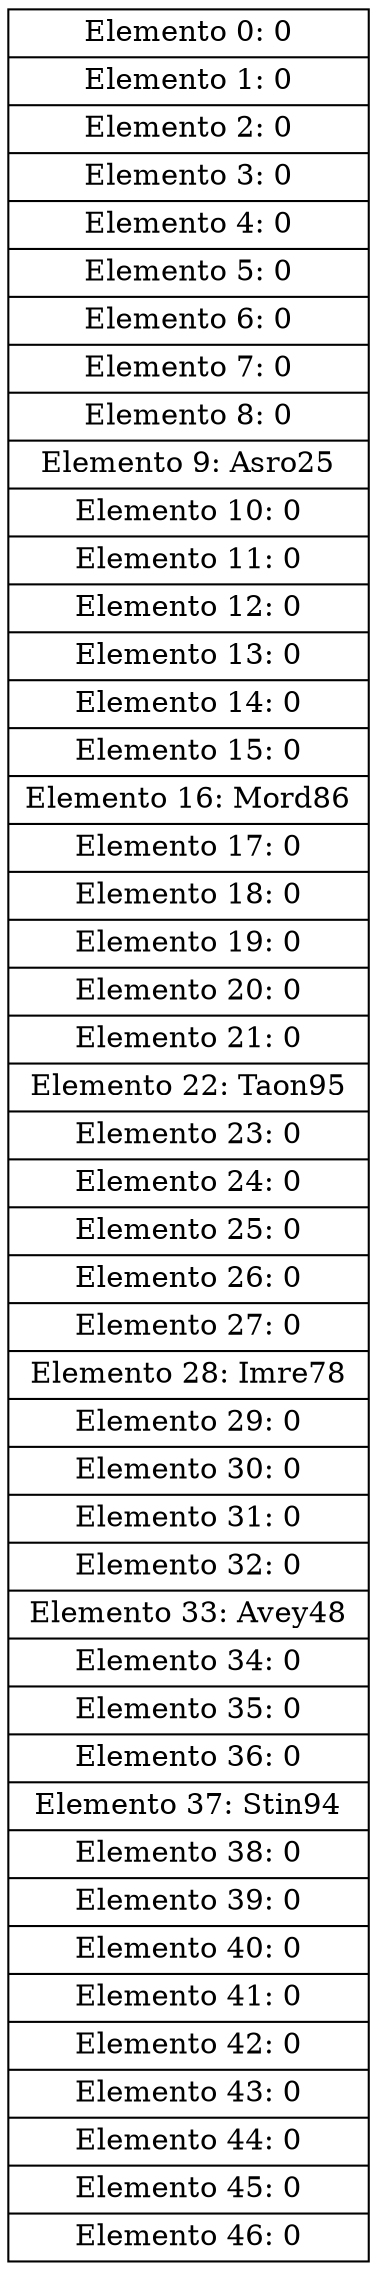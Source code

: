 digraph{
rankdir=LR
node [shape=record];
Hash [label="<f0> Elemento 0: 0|<f1> Elemento 1: 0|<f2> Elemento 2: 0|<f3> Elemento 3: 0|<f4> Elemento 4: 0|<f5> Elemento 5: 0|<f6> Elemento 6: 0|<f7> Elemento 7: 0|<f8> Elemento 8: 0|<f9> Elemento 9: Asro25|<f10> Elemento 10: 0|<f11> Elemento 11: 0|<f12> Elemento 12: 0|<f13> Elemento 13: 0|<f14> Elemento 14: 0|<f15> Elemento 15: 0|<f16> Elemento 16: Mord86|<f17> Elemento 17: 0|<f18> Elemento 18: 0|<f19> Elemento 19: 0|<f20> Elemento 20: 0|<f21> Elemento 21: 0|<f22> Elemento 22: Taon95|<f23> Elemento 23: 0|<f24> Elemento 24: 0|<f25> Elemento 25: 0|<f26> Elemento 26: 0|<f27> Elemento 27: 0|<f28> Elemento 28: Imre78|<f29> Elemento 29: 0|<f30> Elemento 30: 0|<f31> Elemento 31: 0|<f32> Elemento 32: 0|<f33> Elemento 33: Avey48|<f34> Elemento 34: 0|<f35> Elemento 35: 0|<f36> Elemento 36: 0|<f37> Elemento 37: Stin94|<f38> Elemento 38: 0|<f39> Elemento 39: 0|<f40> Elemento 40: 0|<f41> Elemento 41: 0|<f42> Elemento 42: 0|<f43> Elemento 43: 0|<f44> Elemento 44: 0|<f45> Elemento 45: 0|<f46> Elemento 46: 0"];}